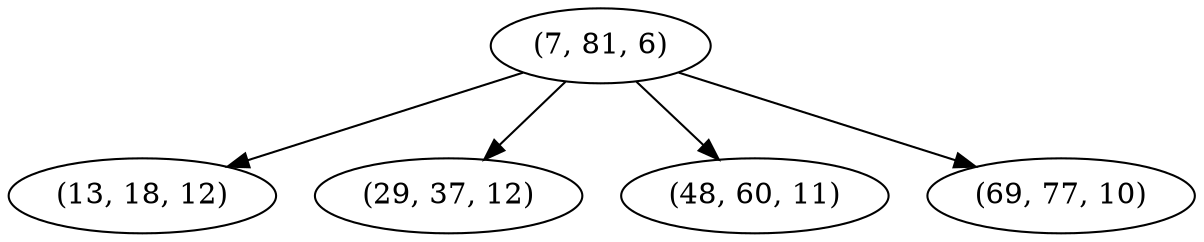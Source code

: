 digraph tree {
    "(7, 81, 6)";
    "(13, 18, 12)";
    "(29, 37, 12)";
    "(48, 60, 11)";
    "(69, 77, 10)";
    "(7, 81, 6)" -> "(13, 18, 12)";
    "(7, 81, 6)" -> "(29, 37, 12)";
    "(7, 81, 6)" -> "(48, 60, 11)";
    "(7, 81, 6)" -> "(69, 77, 10)";
}
